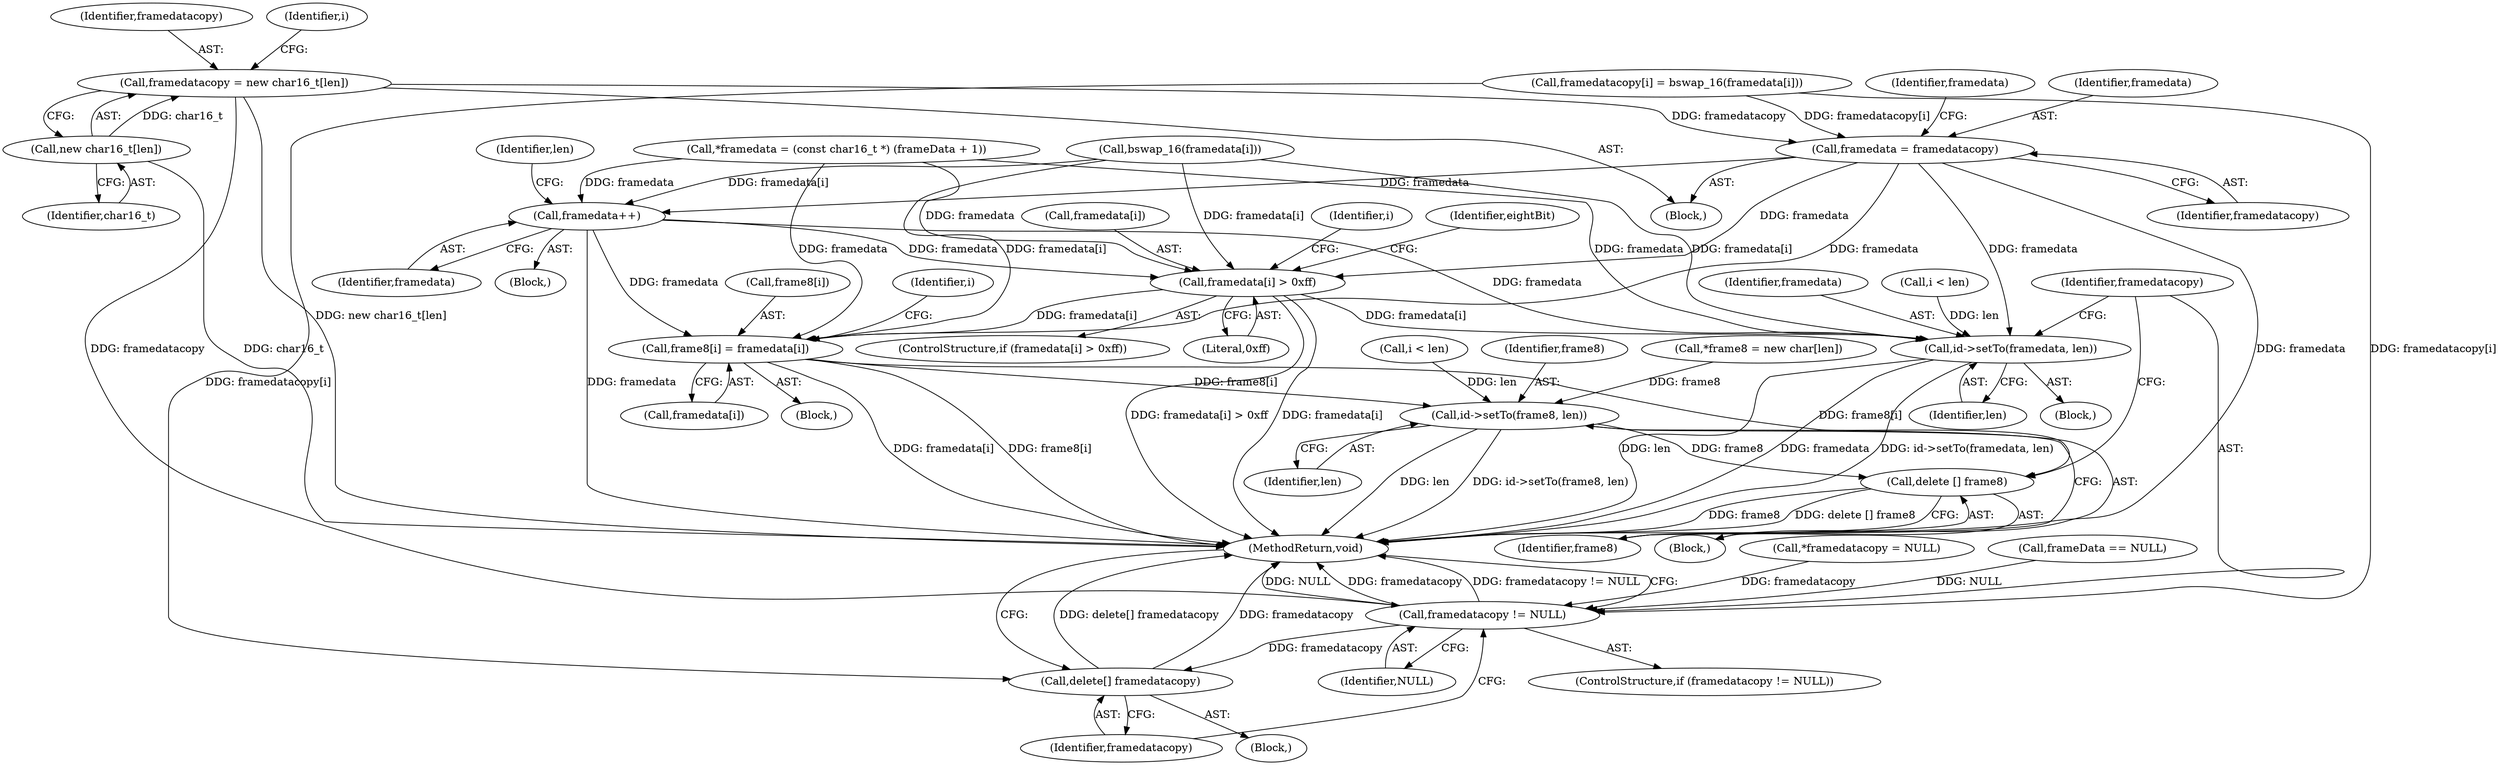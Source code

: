 digraph "0_Android_6d0249be2275fd4086783f259f4e2c54722a7c55_0@API" {
"1000331" [label="(Call,framedatacopy = new char16_t[len])"];
"1000333" [label="(Call,new char16_t[len])"];
"1000354" [label="(Call,framedata = framedatacopy)"];
"1000363" [label="(Call,framedata++)"];
"1000383" [label="(Call,framedata[i] > 0xff)"];
"1000412" [label="(Call,frame8[i] = framedata[i])"];
"1000419" [label="(Call,id->setTo(frame8, len))"];
"1000422" [label="(Call,delete [] frame8)"];
"1000426" [label="(Call,id->setTo(framedata, len))"];
"1000430" [label="(Call,framedatacopy != NULL)"];
"1000434" [label="(Call,delete[] framedatacopy)"];
"1000322" [label="(Call,*framedatacopy = NULL)"];
"1000410" [label="(Identifier,i)"];
"1000331" [label="(Call,framedatacopy = new char16_t[len])"];
"1000350" [label="(Call,bswap_16(framedata[i]))"];
"1000416" [label="(Call,framedata[i])"];
"1000425" [label="(Block,)"];
"1000333" [label="(Call,new char16_t[len])"];
"1000412" [label="(Call,frame8[i] = framedata[i])"];
"1000406" [label="(Call,i < len)"];
"1000384" [label="(Call,framedata[i])"];
"1000334" [label="(Identifier,char16_t)"];
"1000364" [label="(Identifier,framedata)"];
"1000360" [label="(Identifier,framedata)"];
"1000420" [label="(Identifier,frame8)"];
"1000362" [label="(Block,)"];
"1000419" [label="(Call,id->setTo(frame8, len))"];
"1000426" [label="(Call,id->setTo(framedata, len))"];
"1000413" [label="(Call,frame8[i])"];
"1000380" [label="(Identifier,i)"];
"1000430" [label="(Call,framedatacopy != NULL)"];
"1000431" [label="(Identifier,framedatacopy)"];
"1000346" [label="(Call,framedatacopy[i] = bswap_16(framedata[i]))"];
"1000428" [label="(Identifier,len)"];
"1000427" [label="(Identifier,framedata)"];
"1000111" [label="(Call,frameData == NULL)"];
"1000390" [label="(Identifier,eightBit)"];
"1000355" [label="(Identifier,framedata)"];
"1000411" [label="(Block,)"];
"1000382" [label="(ControlStructure,if (framedata[i] > 0xff))"];
"1000363" [label="(Call,framedata++)"];
"1000436" [label="(MethodReturn,void)"];
"1000433" [label="(Block,)"];
"1000383" [label="(Call,framedata[i] > 0xff)"];
"1000397" [label="(Call,*frame8 = new char[len])"];
"1000434" [label="(Call,delete[] framedatacopy)"];
"1000376" [label="(Call,i < len)"];
"1000435" [label="(Identifier,framedatacopy)"];
"1000421" [label="(Identifier,len)"];
"1000332" [label="(Identifier,framedatacopy)"];
"1000423" [label="(Identifier,frame8)"];
"1000429" [label="(ControlStructure,if (framedatacopy != NULL))"];
"1000432" [label="(Identifier,NULL)"];
"1000330" [label="(Block,)"];
"1000387" [label="(Literal,0xff)"];
"1000395" [label="(Block,)"];
"1000338" [label="(Identifier,i)"];
"1000422" [label="(Call,delete [] frame8)"];
"1000354" [label="(Call,framedata = framedatacopy)"];
"1000314" [label="(Call,*framedata = (const char16_t *) (frameData + 1))"];
"1000356" [label="(Identifier,framedatacopy)"];
"1000366" [label="(Identifier,len)"];
"1000331" -> "1000330"  [label="AST: "];
"1000331" -> "1000333"  [label="CFG: "];
"1000332" -> "1000331"  [label="AST: "];
"1000333" -> "1000331"  [label="AST: "];
"1000338" -> "1000331"  [label="CFG: "];
"1000331" -> "1000436"  [label="DDG: new char16_t[len]"];
"1000333" -> "1000331"  [label="DDG: char16_t"];
"1000331" -> "1000354"  [label="DDG: framedatacopy"];
"1000331" -> "1000430"  [label="DDG: framedatacopy"];
"1000333" -> "1000334"  [label="CFG: "];
"1000334" -> "1000333"  [label="AST: "];
"1000333" -> "1000436"  [label="DDG: char16_t"];
"1000354" -> "1000330"  [label="AST: "];
"1000354" -> "1000356"  [label="CFG: "];
"1000355" -> "1000354"  [label="AST: "];
"1000356" -> "1000354"  [label="AST: "];
"1000360" -> "1000354"  [label="CFG: "];
"1000354" -> "1000436"  [label="DDG: framedata"];
"1000346" -> "1000354"  [label="DDG: framedatacopy[i]"];
"1000354" -> "1000363"  [label="DDG: framedata"];
"1000354" -> "1000383"  [label="DDG: framedata"];
"1000354" -> "1000412"  [label="DDG: framedata"];
"1000354" -> "1000426"  [label="DDG: framedata"];
"1000363" -> "1000362"  [label="AST: "];
"1000363" -> "1000364"  [label="CFG: "];
"1000364" -> "1000363"  [label="AST: "];
"1000366" -> "1000363"  [label="CFG: "];
"1000363" -> "1000436"  [label="DDG: framedata"];
"1000314" -> "1000363"  [label="DDG: framedata"];
"1000350" -> "1000363"  [label="DDG: framedata[i]"];
"1000363" -> "1000383"  [label="DDG: framedata"];
"1000363" -> "1000412"  [label="DDG: framedata"];
"1000363" -> "1000426"  [label="DDG: framedata"];
"1000383" -> "1000382"  [label="AST: "];
"1000383" -> "1000387"  [label="CFG: "];
"1000384" -> "1000383"  [label="AST: "];
"1000387" -> "1000383"  [label="AST: "];
"1000390" -> "1000383"  [label="CFG: "];
"1000380" -> "1000383"  [label="CFG: "];
"1000383" -> "1000436"  [label="DDG: framedata[i] > 0xff"];
"1000383" -> "1000436"  [label="DDG: framedata[i]"];
"1000314" -> "1000383"  [label="DDG: framedata"];
"1000350" -> "1000383"  [label="DDG: framedata[i]"];
"1000383" -> "1000412"  [label="DDG: framedata[i]"];
"1000383" -> "1000426"  [label="DDG: framedata[i]"];
"1000412" -> "1000411"  [label="AST: "];
"1000412" -> "1000416"  [label="CFG: "];
"1000413" -> "1000412"  [label="AST: "];
"1000416" -> "1000412"  [label="AST: "];
"1000410" -> "1000412"  [label="CFG: "];
"1000412" -> "1000436"  [label="DDG: frame8[i]"];
"1000412" -> "1000436"  [label="DDG: framedata[i]"];
"1000314" -> "1000412"  [label="DDG: framedata"];
"1000350" -> "1000412"  [label="DDG: framedata[i]"];
"1000412" -> "1000419"  [label="DDG: frame8[i]"];
"1000412" -> "1000422"  [label="DDG: frame8[i]"];
"1000419" -> "1000395"  [label="AST: "];
"1000419" -> "1000421"  [label="CFG: "];
"1000420" -> "1000419"  [label="AST: "];
"1000421" -> "1000419"  [label="AST: "];
"1000423" -> "1000419"  [label="CFG: "];
"1000419" -> "1000436"  [label="DDG: len"];
"1000419" -> "1000436"  [label="DDG: id->setTo(frame8, len)"];
"1000397" -> "1000419"  [label="DDG: frame8"];
"1000406" -> "1000419"  [label="DDG: len"];
"1000419" -> "1000422"  [label="DDG: frame8"];
"1000422" -> "1000395"  [label="AST: "];
"1000422" -> "1000423"  [label="CFG: "];
"1000423" -> "1000422"  [label="AST: "];
"1000431" -> "1000422"  [label="CFG: "];
"1000422" -> "1000436"  [label="DDG: frame8"];
"1000422" -> "1000436"  [label="DDG: delete [] frame8"];
"1000426" -> "1000425"  [label="AST: "];
"1000426" -> "1000428"  [label="CFG: "];
"1000427" -> "1000426"  [label="AST: "];
"1000428" -> "1000426"  [label="AST: "];
"1000431" -> "1000426"  [label="CFG: "];
"1000426" -> "1000436"  [label="DDG: len"];
"1000426" -> "1000436"  [label="DDG: framedata"];
"1000426" -> "1000436"  [label="DDG: id->setTo(framedata, len)"];
"1000314" -> "1000426"  [label="DDG: framedata"];
"1000350" -> "1000426"  [label="DDG: framedata[i]"];
"1000376" -> "1000426"  [label="DDG: len"];
"1000430" -> "1000429"  [label="AST: "];
"1000430" -> "1000432"  [label="CFG: "];
"1000431" -> "1000430"  [label="AST: "];
"1000432" -> "1000430"  [label="AST: "];
"1000435" -> "1000430"  [label="CFG: "];
"1000436" -> "1000430"  [label="CFG: "];
"1000430" -> "1000436"  [label="DDG: NULL"];
"1000430" -> "1000436"  [label="DDG: framedatacopy"];
"1000430" -> "1000436"  [label="DDG: framedatacopy != NULL"];
"1000346" -> "1000430"  [label="DDG: framedatacopy[i]"];
"1000322" -> "1000430"  [label="DDG: framedatacopy"];
"1000111" -> "1000430"  [label="DDG: NULL"];
"1000430" -> "1000434"  [label="DDG: framedatacopy"];
"1000434" -> "1000433"  [label="AST: "];
"1000434" -> "1000435"  [label="CFG: "];
"1000435" -> "1000434"  [label="AST: "];
"1000436" -> "1000434"  [label="CFG: "];
"1000434" -> "1000436"  [label="DDG: delete[] framedatacopy"];
"1000434" -> "1000436"  [label="DDG: framedatacopy"];
"1000346" -> "1000434"  [label="DDG: framedatacopy[i]"];
}
